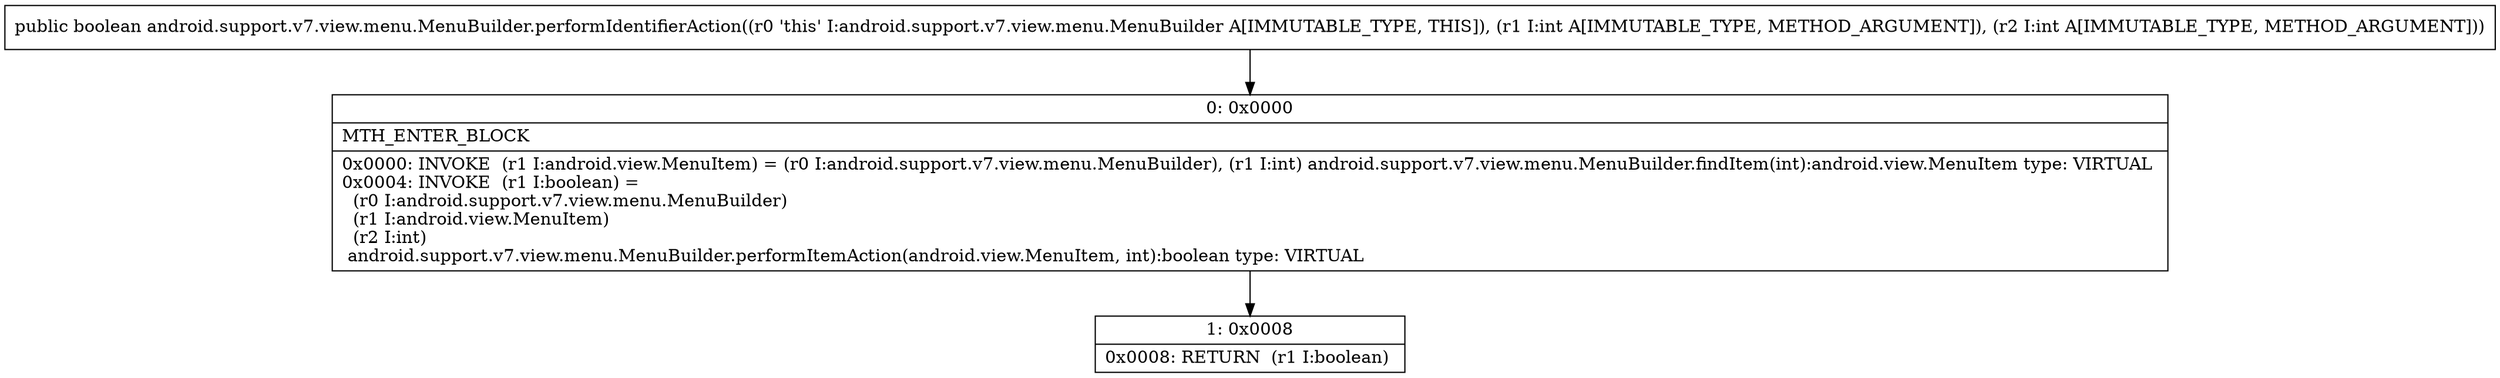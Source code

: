 digraph "CFG forandroid.support.v7.view.menu.MenuBuilder.performIdentifierAction(II)Z" {
Node_0 [shape=record,label="{0\:\ 0x0000|MTH_ENTER_BLOCK\l|0x0000: INVOKE  (r1 I:android.view.MenuItem) = (r0 I:android.support.v7.view.menu.MenuBuilder), (r1 I:int) android.support.v7.view.menu.MenuBuilder.findItem(int):android.view.MenuItem type: VIRTUAL \l0x0004: INVOKE  (r1 I:boolean) = \l  (r0 I:android.support.v7.view.menu.MenuBuilder)\l  (r1 I:android.view.MenuItem)\l  (r2 I:int)\l android.support.v7.view.menu.MenuBuilder.performItemAction(android.view.MenuItem, int):boolean type: VIRTUAL \l}"];
Node_1 [shape=record,label="{1\:\ 0x0008|0x0008: RETURN  (r1 I:boolean) \l}"];
MethodNode[shape=record,label="{public boolean android.support.v7.view.menu.MenuBuilder.performIdentifierAction((r0 'this' I:android.support.v7.view.menu.MenuBuilder A[IMMUTABLE_TYPE, THIS]), (r1 I:int A[IMMUTABLE_TYPE, METHOD_ARGUMENT]), (r2 I:int A[IMMUTABLE_TYPE, METHOD_ARGUMENT])) }"];
MethodNode -> Node_0;
Node_0 -> Node_1;
}

